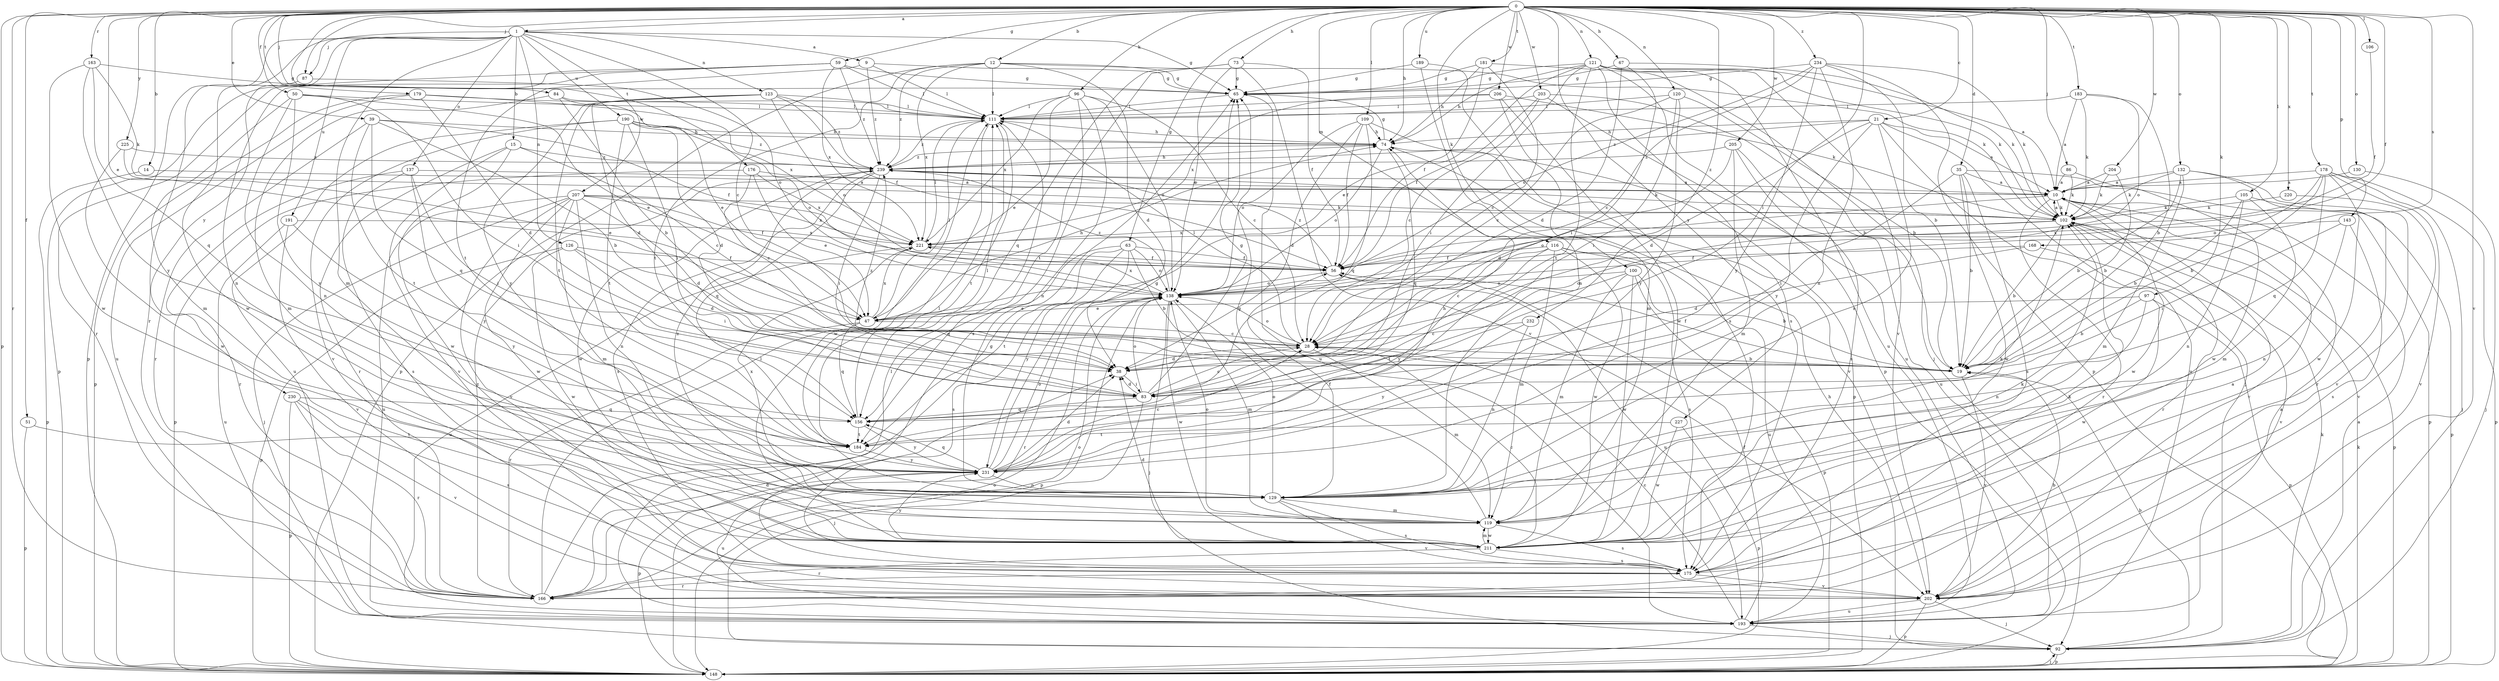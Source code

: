 strict digraph  {
0;
1;
9;
10;
12;
14;
15;
19;
21;
28;
35;
38;
39;
47;
50;
51;
56;
59;
63;
65;
67;
73;
74;
83;
84;
86;
87;
92;
96;
97;
100;
102;
105;
106;
109;
111;
116;
119;
120;
121;
123;
126;
129;
130;
132;
137;
138;
143;
148;
156;
163;
166;
168;
175;
176;
178;
179;
181;
183;
184;
189;
190;
191;
193;
202;
203;
204;
205;
206;
207;
211;
220;
221;
225;
227;
230;
231;
232;
234;
239;
0 -> 1  [label=a];
0 -> 12  [label=b];
0 -> 14  [label=b];
0 -> 21  [label=c];
0 -> 35  [label=d];
0 -> 39  [label=e];
0 -> 47  [label=e];
0 -> 50  [label=f];
0 -> 51  [label=f];
0 -> 56  [label=f];
0 -> 59  [label=g];
0 -> 63  [label=g];
0 -> 67  [label=h];
0 -> 73  [label=h];
0 -> 74  [label=h];
0 -> 83  [label=i];
0 -> 84  [label=j];
0 -> 86  [label=j];
0 -> 87  [label=j];
0 -> 96  [label=k];
0 -> 97  [label=k];
0 -> 100  [label=k];
0 -> 105  [label=l];
0 -> 106  [label=l];
0 -> 109  [label=l];
0 -> 116  [label=m];
0 -> 120  [label=n];
0 -> 121  [label=n];
0 -> 130  [label=o];
0 -> 132  [label=o];
0 -> 143  [label=p];
0 -> 148  [label=p];
0 -> 163  [label=r];
0 -> 166  [label=r];
0 -> 168  [label=s];
0 -> 176  [label=t];
0 -> 178  [label=t];
0 -> 179  [label=t];
0 -> 181  [label=t];
0 -> 183  [label=t];
0 -> 189  [label=u];
0 -> 202  [label=v];
0 -> 203  [label=w];
0 -> 204  [label=w];
0 -> 205  [label=w];
0 -> 206  [label=w];
0 -> 220  [label=x];
0 -> 225  [label=y];
0 -> 227  [label=y];
0 -> 232  [label=z];
0 -> 234  [label=z];
1 -> 9  [label=a];
1 -> 15  [label=b];
1 -> 28  [label=c];
1 -> 65  [label=g];
1 -> 87  [label=j];
1 -> 119  [label=m];
1 -> 123  [label=n];
1 -> 126  [label=n];
1 -> 137  [label=o];
1 -> 148  [label=p];
1 -> 166  [label=r];
1 -> 190  [label=u];
1 -> 191  [label=u];
1 -> 207  [label=w];
1 -> 230  [label=y];
9 -> 65  [label=g];
9 -> 111  [label=l];
9 -> 184  [label=t];
9 -> 239  [label=z];
10 -> 102  [label=k];
10 -> 138  [label=o];
10 -> 166  [label=r];
10 -> 202  [label=v];
10 -> 211  [label=w];
12 -> 38  [label=d];
12 -> 65  [label=g];
12 -> 102  [label=k];
12 -> 111  [label=l];
12 -> 148  [label=p];
12 -> 184  [label=t];
12 -> 221  [label=x];
12 -> 239  [label=z];
14 -> 10  [label=a];
14 -> 148  [label=p];
15 -> 28  [label=c];
15 -> 166  [label=r];
15 -> 202  [label=v];
15 -> 211  [label=w];
15 -> 239  [label=z];
19 -> 56  [label=f];
19 -> 202  [label=v];
19 -> 239  [label=z];
21 -> 10  [label=a];
21 -> 38  [label=d];
21 -> 74  [label=h];
21 -> 92  [label=j];
21 -> 129  [label=n];
21 -> 193  [label=u];
21 -> 231  [label=y];
21 -> 239  [label=z];
28 -> 19  [label=b];
28 -> 38  [label=d];
28 -> 111  [label=l];
28 -> 119  [label=m];
28 -> 138  [label=o];
35 -> 10  [label=a];
35 -> 19  [label=b];
35 -> 83  [label=i];
35 -> 148  [label=p];
35 -> 175  [label=s];
35 -> 211  [label=w];
38 -> 83  [label=i];
39 -> 19  [label=b];
39 -> 56  [label=f];
39 -> 74  [label=h];
39 -> 156  [label=q];
39 -> 166  [label=r];
39 -> 184  [label=t];
47 -> 28  [label=c];
47 -> 74  [label=h];
47 -> 111  [label=l];
47 -> 156  [label=q];
47 -> 166  [label=r];
47 -> 221  [label=x];
50 -> 47  [label=e];
50 -> 83  [label=i];
50 -> 111  [label=l];
50 -> 119  [label=m];
50 -> 129  [label=n];
50 -> 231  [label=y];
51 -> 148  [label=p];
51 -> 184  [label=t];
56 -> 138  [label=o];
56 -> 193  [label=u];
56 -> 239  [label=z];
59 -> 65  [label=g];
59 -> 111  [label=l];
59 -> 129  [label=n];
59 -> 148  [label=p];
59 -> 166  [label=r];
59 -> 221  [label=x];
59 -> 239  [label=z];
63 -> 19  [label=b];
63 -> 56  [label=f];
63 -> 138  [label=o];
63 -> 156  [label=q];
63 -> 175  [label=s];
63 -> 184  [label=t];
63 -> 231  [label=y];
65 -> 111  [label=l];
65 -> 193  [label=u];
67 -> 38  [label=d];
67 -> 65  [label=g];
67 -> 83  [label=i];
67 -> 102  [label=k];
73 -> 56  [label=f];
73 -> 65  [label=g];
73 -> 138  [label=o];
73 -> 156  [label=q];
73 -> 184  [label=t];
73 -> 202  [label=v];
74 -> 65  [label=g];
74 -> 138  [label=o];
74 -> 156  [label=q];
74 -> 202  [label=v];
74 -> 239  [label=z];
83 -> 28  [label=c];
83 -> 38  [label=d];
83 -> 65  [label=g];
83 -> 92  [label=j];
83 -> 138  [label=o];
83 -> 156  [label=q];
84 -> 19  [label=b];
84 -> 47  [label=e];
84 -> 111  [label=l];
84 -> 119  [label=m];
86 -> 10  [label=a];
86 -> 102  [label=k];
86 -> 211  [label=w];
87 -> 138  [label=o];
87 -> 211  [label=w];
92 -> 10  [label=a];
92 -> 19  [label=b];
92 -> 74  [label=h];
92 -> 102  [label=k];
92 -> 148  [label=p];
96 -> 28  [label=c];
96 -> 47  [label=e];
96 -> 111  [label=l];
96 -> 129  [label=n];
96 -> 138  [label=o];
96 -> 175  [label=s];
96 -> 221  [label=x];
97 -> 19  [label=b];
97 -> 47  [label=e];
97 -> 129  [label=n];
97 -> 148  [label=p];
97 -> 211  [label=w];
100 -> 19  [label=b];
100 -> 119  [label=m];
100 -> 138  [label=o];
100 -> 148  [label=p];
100 -> 184  [label=t];
100 -> 211  [label=w];
102 -> 10  [label=a];
102 -> 19  [label=b];
102 -> 28  [label=c];
102 -> 148  [label=p];
102 -> 166  [label=r];
102 -> 221  [label=x];
105 -> 19  [label=b];
105 -> 102  [label=k];
105 -> 119  [label=m];
105 -> 129  [label=n];
105 -> 148  [label=p];
106 -> 56  [label=f];
109 -> 38  [label=d];
109 -> 56  [label=f];
109 -> 74  [label=h];
109 -> 138  [label=o];
109 -> 148  [label=p];
109 -> 156  [label=q];
111 -> 74  [label=h];
111 -> 184  [label=t];
111 -> 211  [label=w];
111 -> 239  [label=z];
116 -> 28  [label=c];
116 -> 56  [label=f];
116 -> 119  [label=m];
116 -> 175  [label=s];
116 -> 193  [label=u];
116 -> 211  [label=w];
116 -> 231  [label=y];
119 -> 65  [label=g];
119 -> 138  [label=o];
119 -> 175  [label=s];
119 -> 211  [label=w];
120 -> 19  [label=b];
120 -> 28  [label=c];
120 -> 83  [label=i];
120 -> 111  [label=l];
120 -> 231  [label=y];
121 -> 10  [label=a];
121 -> 47  [label=e];
121 -> 65  [label=g];
121 -> 74  [label=h];
121 -> 83  [label=i];
121 -> 102  [label=k];
121 -> 148  [label=p];
121 -> 175  [label=s];
121 -> 184  [label=t];
121 -> 193  [label=u];
121 -> 202  [label=v];
123 -> 38  [label=d];
123 -> 56  [label=f];
123 -> 111  [label=l];
123 -> 138  [label=o];
123 -> 184  [label=t];
123 -> 231  [label=y];
123 -> 239  [label=z];
126 -> 38  [label=d];
126 -> 56  [label=f];
126 -> 83  [label=i];
126 -> 148  [label=p];
126 -> 211  [label=w];
129 -> 56  [label=f];
129 -> 102  [label=k];
129 -> 111  [label=l];
129 -> 119  [label=m];
129 -> 138  [label=o];
129 -> 175  [label=s];
129 -> 202  [label=v];
129 -> 221  [label=x];
129 -> 239  [label=z];
130 -> 10  [label=a];
130 -> 92  [label=j];
132 -> 10  [label=a];
132 -> 19  [label=b];
132 -> 102  [label=k];
132 -> 119  [label=m];
132 -> 166  [label=r];
132 -> 202  [label=v];
137 -> 10  [label=a];
137 -> 83  [label=i];
137 -> 166  [label=r];
137 -> 175  [label=s];
137 -> 231  [label=y];
138 -> 47  [label=e];
138 -> 92  [label=j];
138 -> 119  [label=m];
138 -> 148  [label=p];
138 -> 166  [label=r];
138 -> 211  [label=w];
138 -> 221  [label=x];
138 -> 239  [label=z];
143 -> 83  [label=i];
143 -> 129  [label=n];
143 -> 175  [label=s];
143 -> 221  [label=x];
148 -> 92  [label=j];
148 -> 102  [label=k];
148 -> 138  [label=o];
156 -> 111  [label=l];
156 -> 184  [label=t];
156 -> 231  [label=y];
163 -> 65  [label=g];
163 -> 102  [label=k];
163 -> 156  [label=q];
163 -> 211  [label=w];
163 -> 231  [label=y];
166 -> 38  [label=d];
166 -> 65  [label=g];
166 -> 111  [label=l];
166 -> 138  [label=o];
166 -> 239  [label=z];
168 -> 38  [label=d];
168 -> 56  [label=f];
168 -> 202  [label=v];
175 -> 10  [label=a];
175 -> 102  [label=k];
175 -> 166  [label=r];
175 -> 202  [label=v];
176 -> 10  [label=a];
176 -> 28  [label=c];
176 -> 47  [label=e];
176 -> 148  [label=p];
176 -> 221  [label=x];
178 -> 10  [label=a];
178 -> 19  [label=b];
178 -> 92  [label=j];
178 -> 138  [label=o];
178 -> 148  [label=p];
178 -> 156  [label=q];
178 -> 202  [label=v];
178 -> 211  [label=w];
179 -> 38  [label=d];
179 -> 111  [label=l];
179 -> 148  [label=p];
179 -> 193  [label=u];
179 -> 221  [label=x];
181 -> 28  [label=c];
181 -> 56  [label=f];
181 -> 65  [label=g];
181 -> 74  [label=h];
181 -> 92  [label=j];
183 -> 10  [label=a];
183 -> 19  [label=b];
183 -> 102  [label=k];
183 -> 111  [label=l];
183 -> 138  [label=o];
184 -> 231  [label=y];
189 -> 65  [label=g];
189 -> 129  [label=n];
189 -> 175  [label=s];
190 -> 38  [label=d];
190 -> 74  [label=h];
190 -> 83  [label=i];
190 -> 138  [label=o];
190 -> 184  [label=t];
190 -> 193  [label=u];
190 -> 202  [label=v];
190 -> 239  [label=z];
191 -> 193  [label=u];
191 -> 202  [label=v];
191 -> 221  [label=x];
191 -> 231  [label=y];
193 -> 10  [label=a];
193 -> 28  [label=c];
193 -> 56  [label=f];
193 -> 92  [label=j];
193 -> 111  [label=l];
202 -> 19  [label=b];
202 -> 92  [label=j];
202 -> 148  [label=p];
202 -> 193  [label=u];
203 -> 19  [label=b];
203 -> 28  [label=c];
203 -> 56  [label=f];
203 -> 111  [label=l];
203 -> 193  [label=u];
204 -> 10  [label=a];
204 -> 19  [label=b];
204 -> 102  [label=k];
205 -> 38  [label=d];
205 -> 119  [label=m];
205 -> 175  [label=s];
205 -> 193  [label=u];
205 -> 239  [label=z];
206 -> 102  [label=k];
206 -> 111  [label=l];
206 -> 119  [label=m];
206 -> 211  [label=w];
206 -> 221  [label=x];
207 -> 38  [label=d];
207 -> 56  [label=f];
207 -> 92  [label=j];
207 -> 102  [label=k];
207 -> 119  [label=m];
207 -> 129  [label=n];
207 -> 193  [label=u];
207 -> 202  [label=v];
207 -> 211  [label=w];
207 -> 221  [label=x];
211 -> 28  [label=c];
211 -> 38  [label=d];
211 -> 102  [label=k];
211 -> 119  [label=m];
211 -> 166  [label=r];
211 -> 175  [label=s];
211 -> 231  [label=y];
220 -> 102  [label=k];
220 -> 202  [label=v];
221 -> 56  [label=f];
221 -> 111  [label=l];
221 -> 193  [label=u];
225 -> 47  [label=e];
225 -> 211  [label=w];
225 -> 239  [label=z];
227 -> 148  [label=p];
227 -> 184  [label=t];
227 -> 211  [label=w];
230 -> 148  [label=p];
230 -> 156  [label=q];
230 -> 166  [label=r];
230 -> 175  [label=s];
230 -> 202  [label=v];
231 -> 28  [label=c];
231 -> 38  [label=d];
231 -> 65  [label=g];
231 -> 74  [label=h];
231 -> 129  [label=n];
231 -> 138  [label=o];
231 -> 148  [label=p];
231 -> 156  [label=q];
231 -> 193  [label=u];
232 -> 28  [label=c];
232 -> 129  [label=n];
232 -> 231  [label=y];
234 -> 19  [label=b];
234 -> 28  [label=c];
234 -> 65  [label=g];
234 -> 102  [label=k];
234 -> 129  [label=n];
234 -> 138  [label=o];
234 -> 148  [label=p];
234 -> 231  [label=y];
239 -> 10  [label=a];
239 -> 74  [label=h];
239 -> 83  [label=i];
239 -> 102  [label=k];
239 -> 156  [label=q];
239 -> 175  [label=s];
239 -> 211  [label=w];
}
